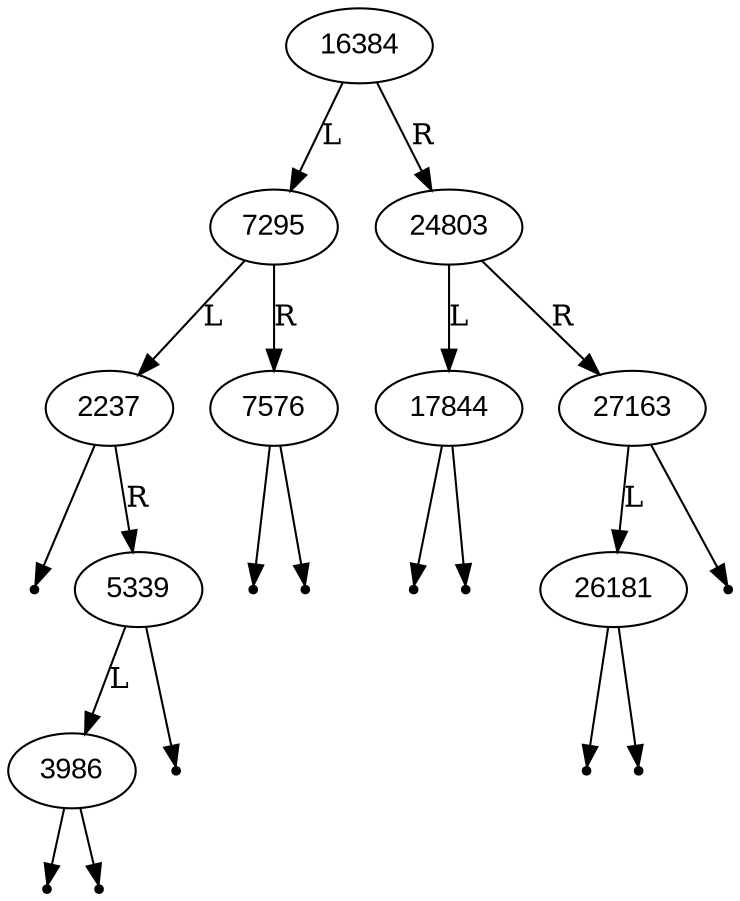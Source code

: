 digraph BST {
    node [fontname="Arial"];
    16384 -> 7295 [label="L"];
    7295 -> 2237 [label="L"];
    nullL2237 [shape=point];
    2237 -> nullL2237;
    2237 -> 5339 [label="R"];
    5339 -> 3986 [label="L"];
    nullL3986 [shape=point];
    3986 -> nullL3986;
    nullR3986 [shape=point];
    3986 -> nullR3986;
    nullR5339 [shape=point];
    5339 -> nullR5339;
    7295 -> 7576 [label="R"];
    nullL7576 [shape=point];
    7576 -> nullL7576;
    nullR7576 [shape=point];
    7576 -> nullR7576;
    16384 -> 24803 [label="R"];
    24803 -> 17844 [label="L"];
    nullL17844 [shape=point];
    17844 -> nullL17844;
    nullR17844 [shape=point];
    17844 -> nullR17844;
    24803 -> 27163 [label="R"];
    27163 -> 26181 [label="L"];
    nullL26181 [shape=point];
    26181 -> nullL26181;
    nullR26181 [shape=point];
    26181 -> nullR26181;
    nullR27163 [shape=point];
    27163 -> nullR27163;
}
